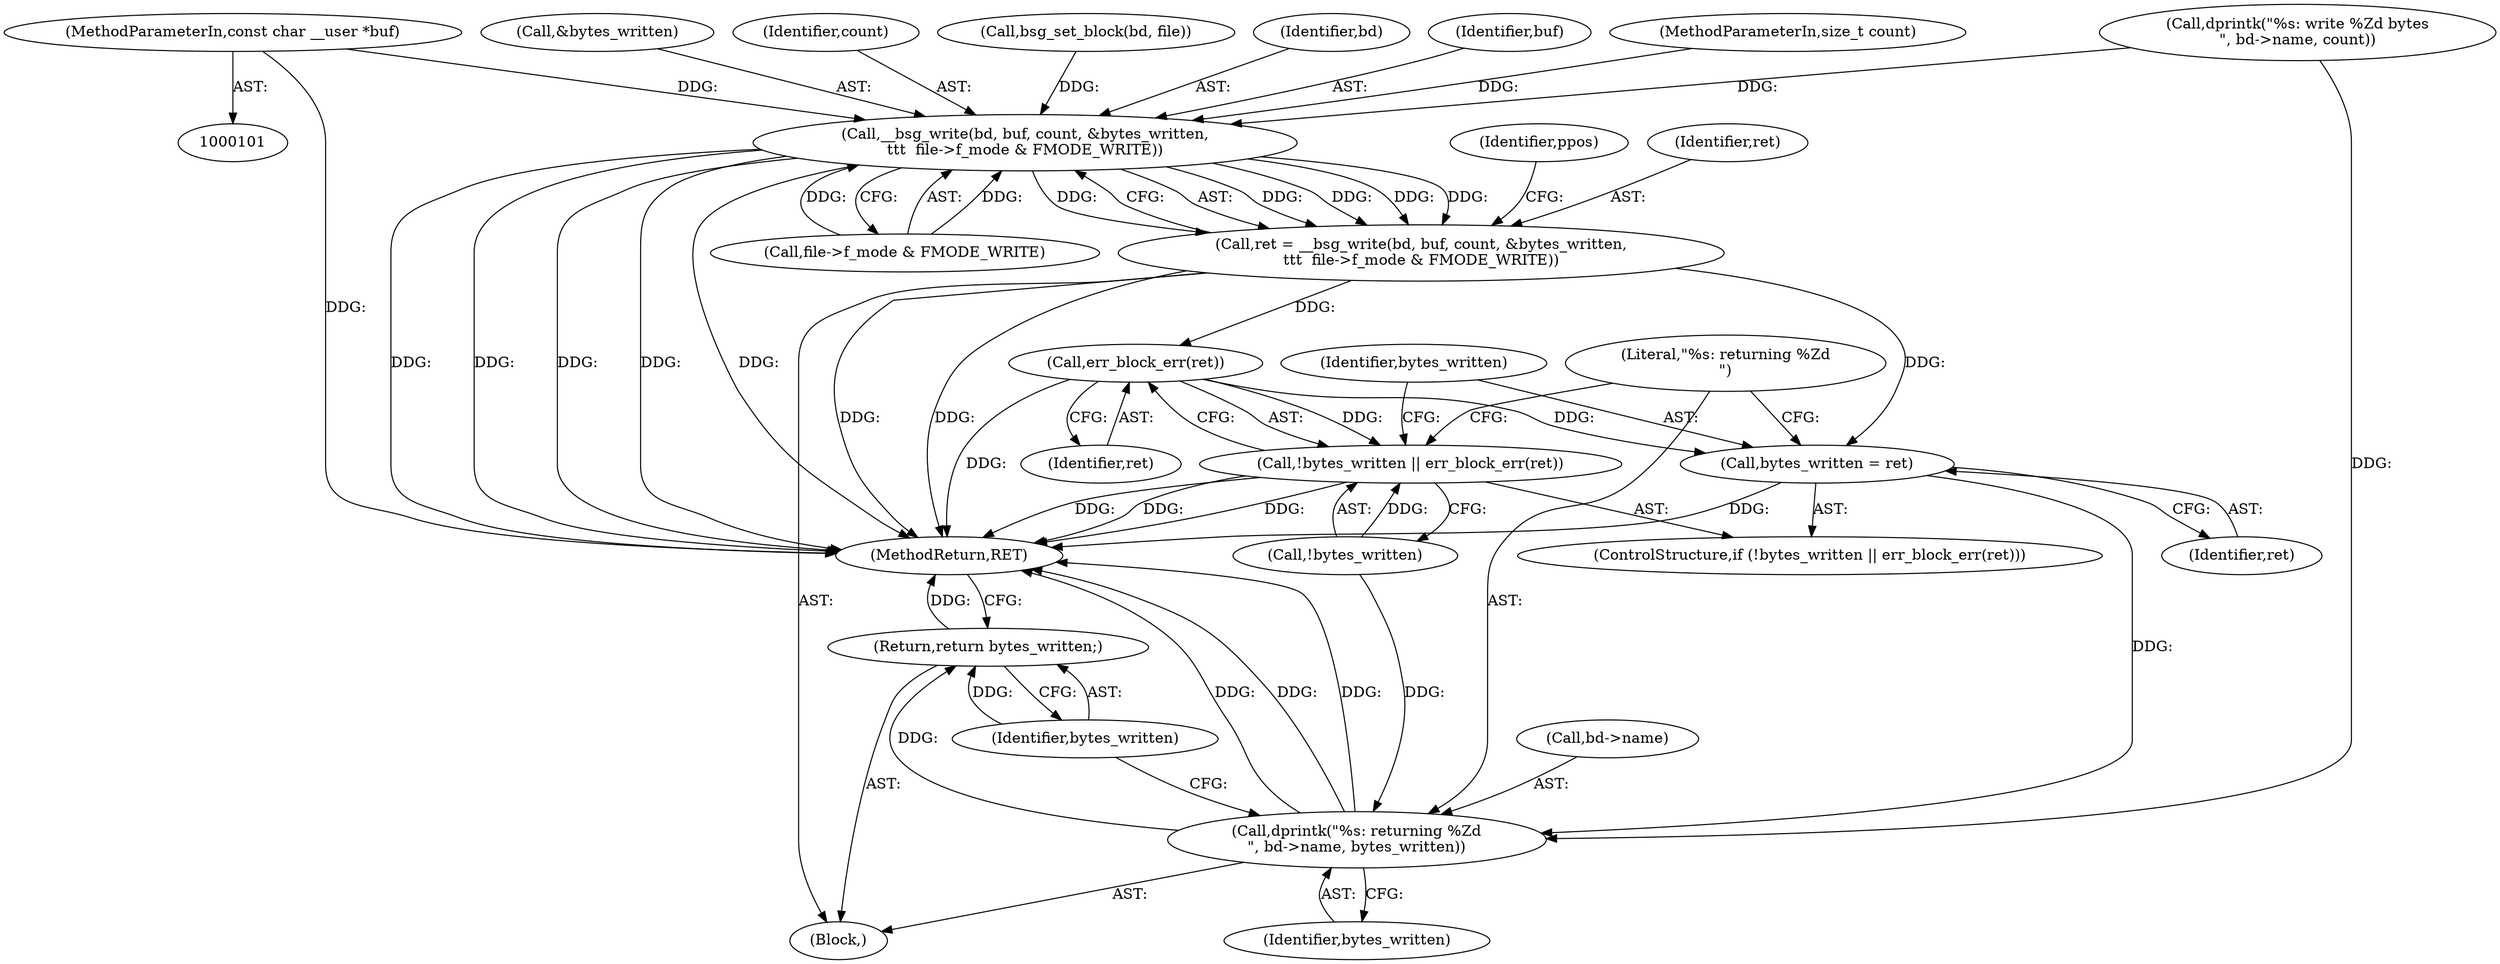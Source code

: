 digraph "0_linux_128394eff343fc6d2f32172f03e24829539c5835@pointer" {
"1000103" [label="(MethodParameterIn,const char __user *buf)"];
"1000137" [label="(Call,__bsg_write(bd, buf, count, &bytes_written,\n\t\t\t  file->f_mode & FMODE_WRITE))"];
"1000135" [label="(Call,ret = __bsg_write(bd, buf, count, &bytes_written,\n\t\t\t  file->f_mode & FMODE_WRITE))"];
"1000156" [label="(Call,err_block_err(ret))"];
"1000153" [label="(Call,!bytes_written || err_block_err(ret))"];
"1000158" [label="(Call,bytes_written = ret)"];
"1000161" [label="(Call,dprintk(\"%s: returning %Zd\n\", bd->name, bytes_written))"];
"1000167" [label="(Return,return bytes_written;)"];
"1000143" [label="(Call,file->f_mode & FMODE_WRITE)"];
"1000161" [label="(Call,dprintk(\"%s: returning %Zd\n\", bd->name, bytes_written))"];
"1000156" [label="(Call,err_block_err(ret))"];
"1000137" [label="(Call,__bsg_write(bd, buf, count, &bytes_written,\n\t\t\t  file->f_mode & FMODE_WRITE))"];
"1000168" [label="(Identifier,bytes_written)"];
"1000150" [label="(Identifier,ppos)"];
"1000141" [label="(Call,&bytes_written)"];
"1000152" [label="(ControlStructure,if (!bytes_written || err_block_err(ret)))"];
"1000166" [label="(Identifier,bytes_written)"];
"1000115" [label="(Call,dprintk(\"%s: write %Zd bytes\n\", bd->name, count))"];
"1000159" [label="(Identifier,bytes_written)"];
"1000140" [label="(Identifier,count)"];
"1000162" [label="(Literal,\"%s: returning %Zd\n\")"];
"1000129" [label="(Call,bsg_set_block(bd, file))"];
"1000138" [label="(Identifier,bd)"];
"1000157" [label="(Identifier,ret)"];
"1000135" [label="(Call,ret = __bsg_write(bd, buf, count, &bytes_written,\n\t\t\t  file->f_mode & FMODE_WRITE))"];
"1000103" [label="(MethodParameterIn,const char __user *buf)"];
"1000106" [label="(Block,)"];
"1000139" [label="(Identifier,buf)"];
"1000158" [label="(Call,bytes_written = ret)"];
"1000163" [label="(Call,bd->name)"];
"1000153" [label="(Call,!bytes_written || err_block_err(ret))"];
"1000154" [label="(Call,!bytes_written)"];
"1000160" [label="(Identifier,ret)"];
"1000167" [label="(Return,return bytes_written;)"];
"1000104" [label="(MethodParameterIn,size_t count)"];
"1000169" [label="(MethodReturn,RET)"];
"1000136" [label="(Identifier,ret)"];
"1000103" -> "1000101"  [label="AST: "];
"1000103" -> "1000169"  [label="DDG: "];
"1000103" -> "1000137"  [label="DDG: "];
"1000137" -> "1000135"  [label="AST: "];
"1000137" -> "1000143"  [label="CFG: "];
"1000138" -> "1000137"  [label="AST: "];
"1000139" -> "1000137"  [label="AST: "];
"1000140" -> "1000137"  [label="AST: "];
"1000141" -> "1000137"  [label="AST: "];
"1000143" -> "1000137"  [label="AST: "];
"1000135" -> "1000137"  [label="CFG: "];
"1000137" -> "1000169"  [label="DDG: "];
"1000137" -> "1000169"  [label="DDG: "];
"1000137" -> "1000169"  [label="DDG: "];
"1000137" -> "1000169"  [label="DDG: "];
"1000137" -> "1000169"  [label="DDG: "];
"1000137" -> "1000135"  [label="DDG: "];
"1000137" -> "1000135"  [label="DDG: "];
"1000137" -> "1000135"  [label="DDG: "];
"1000137" -> "1000135"  [label="DDG: "];
"1000137" -> "1000135"  [label="DDG: "];
"1000129" -> "1000137"  [label="DDG: "];
"1000115" -> "1000137"  [label="DDG: "];
"1000104" -> "1000137"  [label="DDG: "];
"1000143" -> "1000137"  [label="DDG: "];
"1000143" -> "1000137"  [label="DDG: "];
"1000135" -> "1000106"  [label="AST: "];
"1000136" -> "1000135"  [label="AST: "];
"1000150" -> "1000135"  [label="CFG: "];
"1000135" -> "1000169"  [label="DDG: "];
"1000135" -> "1000169"  [label="DDG: "];
"1000135" -> "1000156"  [label="DDG: "];
"1000135" -> "1000158"  [label="DDG: "];
"1000156" -> "1000153"  [label="AST: "];
"1000156" -> "1000157"  [label="CFG: "];
"1000157" -> "1000156"  [label="AST: "];
"1000153" -> "1000156"  [label="CFG: "];
"1000156" -> "1000169"  [label="DDG: "];
"1000156" -> "1000153"  [label="DDG: "];
"1000156" -> "1000158"  [label="DDG: "];
"1000153" -> "1000152"  [label="AST: "];
"1000153" -> "1000154"  [label="CFG: "];
"1000154" -> "1000153"  [label="AST: "];
"1000159" -> "1000153"  [label="CFG: "];
"1000162" -> "1000153"  [label="CFG: "];
"1000153" -> "1000169"  [label="DDG: "];
"1000153" -> "1000169"  [label="DDG: "];
"1000153" -> "1000169"  [label="DDG: "];
"1000154" -> "1000153"  [label="DDG: "];
"1000158" -> "1000152"  [label="AST: "];
"1000158" -> "1000160"  [label="CFG: "];
"1000159" -> "1000158"  [label="AST: "];
"1000160" -> "1000158"  [label="AST: "];
"1000162" -> "1000158"  [label="CFG: "];
"1000158" -> "1000169"  [label="DDG: "];
"1000158" -> "1000161"  [label="DDG: "];
"1000161" -> "1000106"  [label="AST: "];
"1000161" -> "1000166"  [label="CFG: "];
"1000162" -> "1000161"  [label="AST: "];
"1000163" -> "1000161"  [label="AST: "];
"1000166" -> "1000161"  [label="AST: "];
"1000168" -> "1000161"  [label="CFG: "];
"1000161" -> "1000169"  [label="DDG: "];
"1000161" -> "1000169"  [label="DDG: "];
"1000161" -> "1000169"  [label="DDG: "];
"1000115" -> "1000161"  [label="DDG: "];
"1000154" -> "1000161"  [label="DDG: "];
"1000161" -> "1000167"  [label="DDG: "];
"1000167" -> "1000106"  [label="AST: "];
"1000167" -> "1000168"  [label="CFG: "];
"1000168" -> "1000167"  [label="AST: "];
"1000169" -> "1000167"  [label="CFG: "];
"1000167" -> "1000169"  [label="DDG: "];
"1000168" -> "1000167"  [label="DDG: "];
}

